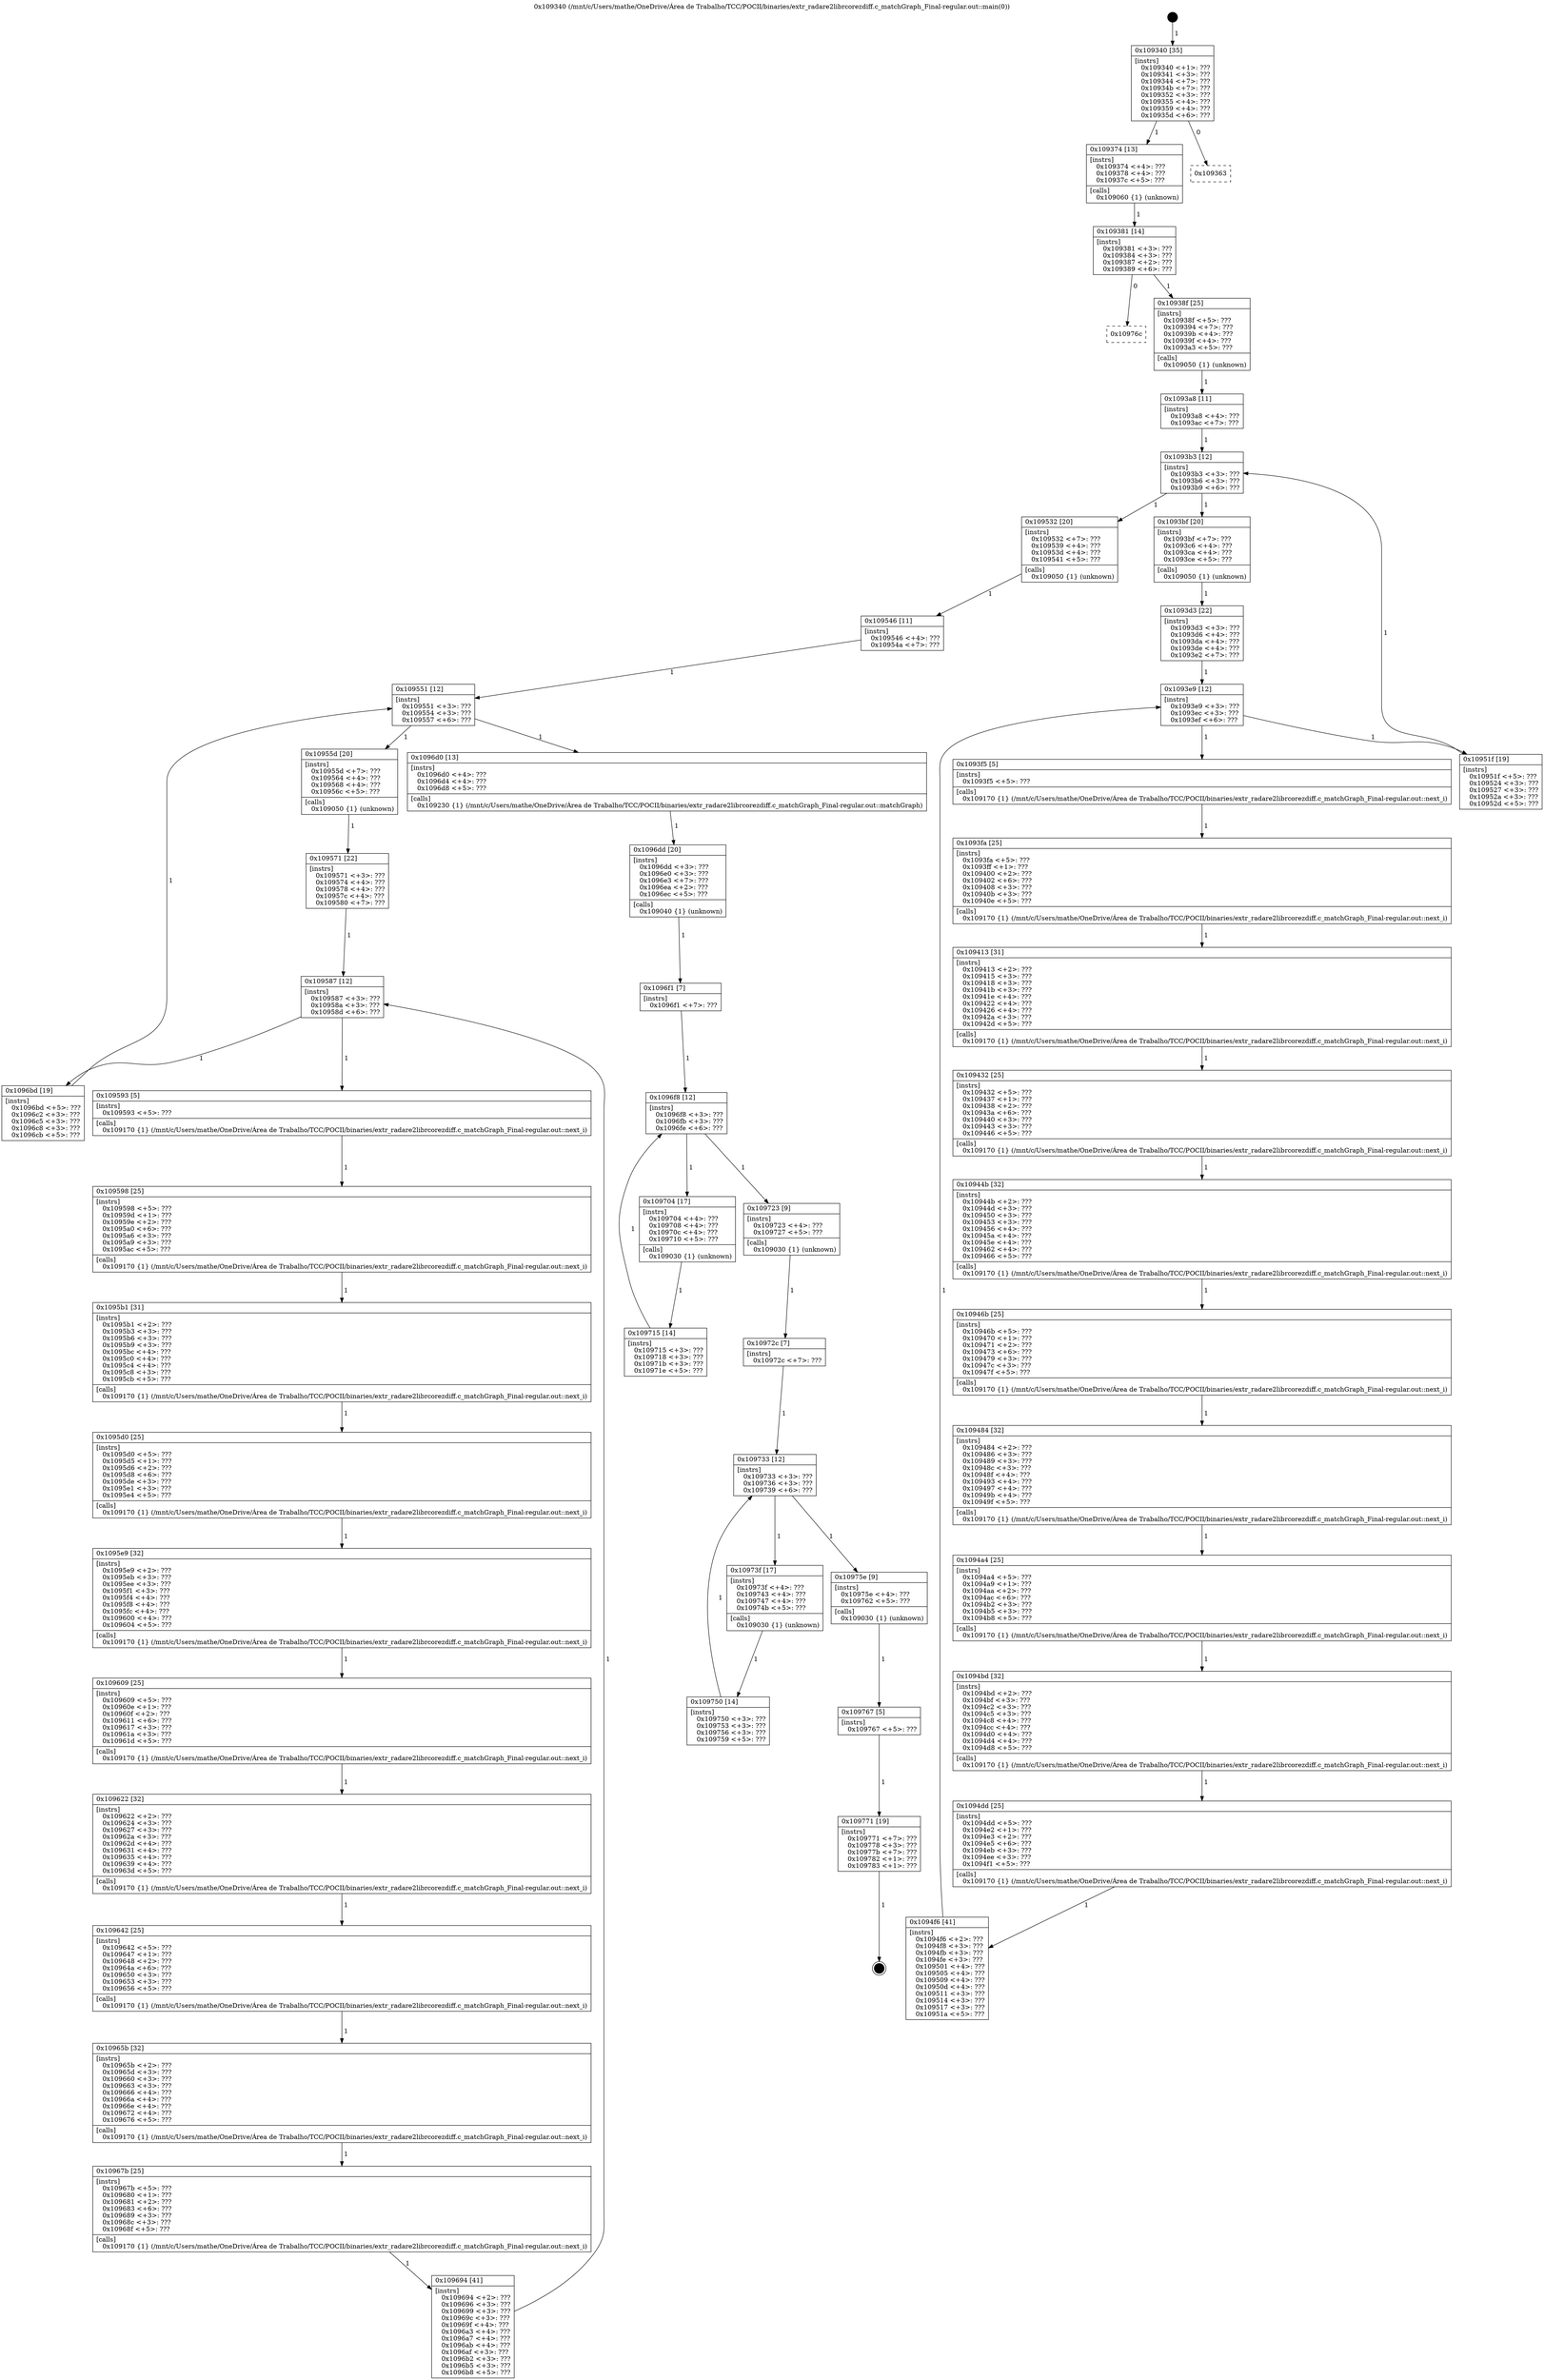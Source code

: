 digraph "0x109340" {
  label = "0x109340 (/mnt/c/Users/mathe/OneDrive/Área de Trabalho/TCC/POCII/binaries/extr_radare2librcorezdiff.c_matchGraph_Final-regular.out::main(0))"
  labelloc = "t"
  node[shape=record]

  Entry [label="",width=0.3,height=0.3,shape=circle,fillcolor=black,style=filled]
  "0x109340" [label="{
     0x109340 [35]\l
     | [instrs]\l
     &nbsp;&nbsp;0x109340 \<+1\>: ???\l
     &nbsp;&nbsp;0x109341 \<+3\>: ???\l
     &nbsp;&nbsp;0x109344 \<+7\>: ???\l
     &nbsp;&nbsp;0x10934b \<+7\>: ???\l
     &nbsp;&nbsp;0x109352 \<+3\>: ???\l
     &nbsp;&nbsp;0x109355 \<+4\>: ???\l
     &nbsp;&nbsp;0x109359 \<+4\>: ???\l
     &nbsp;&nbsp;0x10935d \<+6\>: ???\l
  }"]
  "0x109374" [label="{
     0x109374 [13]\l
     | [instrs]\l
     &nbsp;&nbsp;0x109374 \<+4\>: ???\l
     &nbsp;&nbsp;0x109378 \<+4\>: ???\l
     &nbsp;&nbsp;0x10937c \<+5\>: ???\l
     | [calls]\l
     &nbsp;&nbsp;0x109060 \{1\} (unknown)\l
  }"]
  "0x109363" [label="{
     0x109363\l
  }", style=dashed]
  "0x109381" [label="{
     0x109381 [14]\l
     | [instrs]\l
     &nbsp;&nbsp;0x109381 \<+3\>: ???\l
     &nbsp;&nbsp;0x109384 \<+3\>: ???\l
     &nbsp;&nbsp;0x109387 \<+2\>: ???\l
     &nbsp;&nbsp;0x109389 \<+6\>: ???\l
  }"]
  "0x10976c" [label="{
     0x10976c\l
  }", style=dashed]
  "0x10938f" [label="{
     0x10938f [25]\l
     | [instrs]\l
     &nbsp;&nbsp;0x10938f \<+5\>: ???\l
     &nbsp;&nbsp;0x109394 \<+7\>: ???\l
     &nbsp;&nbsp;0x10939b \<+4\>: ???\l
     &nbsp;&nbsp;0x10939f \<+4\>: ???\l
     &nbsp;&nbsp;0x1093a3 \<+5\>: ???\l
     | [calls]\l
     &nbsp;&nbsp;0x109050 \{1\} (unknown)\l
  }"]
  Exit [label="",width=0.3,height=0.3,shape=circle,fillcolor=black,style=filled,peripheries=2]
  "0x1093b3" [label="{
     0x1093b3 [12]\l
     | [instrs]\l
     &nbsp;&nbsp;0x1093b3 \<+3\>: ???\l
     &nbsp;&nbsp;0x1093b6 \<+3\>: ???\l
     &nbsp;&nbsp;0x1093b9 \<+6\>: ???\l
  }"]
  "0x109532" [label="{
     0x109532 [20]\l
     | [instrs]\l
     &nbsp;&nbsp;0x109532 \<+7\>: ???\l
     &nbsp;&nbsp;0x109539 \<+4\>: ???\l
     &nbsp;&nbsp;0x10953d \<+4\>: ???\l
     &nbsp;&nbsp;0x109541 \<+5\>: ???\l
     | [calls]\l
     &nbsp;&nbsp;0x109050 \{1\} (unknown)\l
  }"]
  "0x1093bf" [label="{
     0x1093bf [20]\l
     | [instrs]\l
     &nbsp;&nbsp;0x1093bf \<+7\>: ???\l
     &nbsp;&nbsp;0x1093c6 \<+4\>: ???\l
     &nbsp;&nbsp;0x1093ca \<+4\>: ???\l
     &nbsp;&nbsp;0x1093ce \<+5\>: ???\l
     | [calls]\l
     &nbsp;&nbsp;0x109050 \{1\} (unknown)\l
  }"]
  "0x1093e9" [label="{
     0x1093e9 [12]\l
     | [instrs]\l
     &nbsp;&nbsp;0x1093e9 \<+3\>: ???\l
     &nbsp;&nbsp;0x1093ec \<+3\>: ???\l
     &nbsp;&nbsp;0x1093ef \<+6\>: ???\l
  }"]
  "0x10951f" [label="{
     0x10951f [19]\l
     | [instrs]\l
     &nbsp;&nbsp;0x10951f \<+5\>: ???\l
     &nbsp;&nbsp;0x109524 \<+3\>: ???\l
     &nbsp;&nbsp;0x109527 \<+3\>: ???\l
     &nbsp;&nbsp;0x10952a \<+3\>: ???\l
     &nbsp;&nbsp;0x10952d \<+5\>: ???\l
  }"]
  "0x1093f5" [label="{
     0x1093f5 [5]\l
     | [instrs]\l
     &nbsp;&nbsp;0x1093f5 \<+5\>: ???\l
     | [calls]\l
     &nbsp;&nbsp;0x109170 \{1\} (/mnt/c/Users/mathe/OneDrive/Área de Trabalho/TCC/POCII/binaries/extr_radare2librcorezdiff.c_matchGraph_Final-regular.out::next_i)\l
  }"]
  "0x1093fa" [label="{
     0x1093fa [25]\l
     | [instrs]\l
     &nbsp;&nbsp;0x1093fa \<+5\>: ???\l
     &nbsp;&nbsp;0x1093ff \<+1\>: ???\l
     &nbsp;&nbsp;0x109400 \<+2\>: ???\l
     &nbsp;&nbsp;0x109402 \<+6\>: ???\l
     &nbsp;&nbsp;0x109408 \<+3\>: ???\l
     &nbsp;&nbsp;0x10940b \<+3\>: ???\l
     &nbsp;&nbsp;0x10940e \<+5\>: ???\l
     | [calls]\l
     &nbsp;&nbsp;0x109170 \{1\} (/mnt/c/Users/mathe/OneDrive/Área de Trabalho/TCC/POCII/binaries/extr_radare2librcorezdiff.c_matchGraph_Final-regular.out::next_i)\l
  }"]
  "0x109413" [label="{
     0x109413 [31]\l
     | [instrs]\l
     &nbsp;&nbsp;0x109413 \<+2\>: ???\l
     &nbsp;&nbsp;0x109415 \<+3\>: ???\l
     &nbsp;&nbsp;0x109418 \<+3\>: ???\l
     &nbsp;&nbsp;0x10941b \<+3\>: ???\l
     &nbsp;&nbsp;0x10941e \<+4\>: ???\l
     &nbsp;&nbsp;0x109422 \<+4\>: ???\l
     &nbsp;&nbsp;0x109426 \<+4\>: ???\l
     &nbsp;&nbsp;0x10942a \<+3\>: ???\l
     &nbsp;&nbsp;0x10942d \<+5\>: ???\l
     | [calls]\l
     &nbsp;&nbsp;0x109170 \{1\} (/mnt/c/Users/mathe/OneDrive/Área de Trabalho/TCC/POCII/binaries/extr_radare2librcorezdiff.c_matchGraph_Final-regular.out::next_i)\l
  }"]
  "0x109432" [label="{
     0x109432 [25]\l
     | [instrs]\l
     &nbsp;&nbsp;0x109432 \<+5\>: ???\l
     &nbsp;&nbsp;0x109437 \<+1\>: ???\l
     &nbsp;&nbsp;0x109438 \<+2\>: ???\l
     &nbsp;&nbsp;0x10943a \<+6\>: ???\l
     &nbsp;&nbsp;0x109440 \<+3\>: ???\l
     &nbsp;&nbsp;0x109443 \<+3\>: ???\l
     &nbsp;&nbsp;0x109446 \<+5\>: ???\l
     | [calls]\l
     &nbsp;&nbsp;0x109170 \{1\} (/mnt/c/Users/mathe/OneDrive/Área de Trabalho/TCC/POCII/binaries/extr_radare2librcorezdiff.c_matchGraph_Final-regular.out::next_i)\l
  }"]
  "0x10944b" [label="{
     0x10944b [32]\l
     | [instrs]\l
     &nbsp;&nbsp;0x10944b \<+2\>: ???\l
     &nbsp;&nbsp;0x10944d \<+3\>: ???\l
     &nbsp;&nbsp;0x109450 \<+3\>: ???\l
     &nbsp;&nbsp;0x109453 \<+3\>: ???\l
     &nbsp;&nbsp;0x109456 \<+4\>: ???\l
     &nbsp;&nbsp;0x10945a \<+4\>: ???\l
     &nbsp;&nbsp;0x10945e \<+4\>: ???\l
     &nbsp;&nbsp;0x109462 \<+4\>: ???\l
     &nbsp;&nbsp;0x109466 \<+5\>: ???\l
     | [calls]\l
     &nbsp;&nbsp;0x109170 \{1\} (/mnt/c/Users/mathe/OneDrive/Área de Trabalho/TCC/POCII/binaries/extr_radare2librcorezdiff.c_matchGraph_Final-regular.out::next_i)\l
  }"]
  "0x10946b" [label="{
     0x10946b [25]\l
     | [instrs]\l
     &nbsp;&nbsp;0x10946b \<+5\>: ???\l
     &nbsp;&nbsp;0x109470 \<+1\>: ???\l
     &nbsp;&nbsp;0x109471 \<+2\>: ???\l
     &nbsp;&nbsp;0x109473 \<+6\>: ???\l
     &nbsp;&nbsp;0x109479 \<+3\>: ???\l
     &nbsp;&nbsp;0x10947c \<+3\>: ???\l
     &nbsp;&nbsp;0x10947f \<+5\>: ???\l
     | [calls]\l
     &nbsp;&nbsp;0x109170 \{1\} (/mnt/c/Users/mathe/OneDrive/Área de Trabalho/TCC/POCII/binaries/extr_radare2librcorezdiff.c_matchGraph_Final-regular.out::next_i)\l
  }"]
  "0x109484" [label="{
     0x109484 [32]\l
     | [instrs]\l
     &nbsp;&nbsp;0x109484 \<+2\>: ???\l
     &nbsp;&nbsp;0x109486 \<+3\>: ???\l
     &nbsp;&nbsp;0x109489 \<+3\>: ???\l
     &nbsp;&nbsp;0x10948c \<+3\>: ???\l
     &nbsp;&nbsp;0x10948f \<+4\>: ???\l
     &nbsp;&nbsp;0x109493 \<+4\>: ???\l
     &nbsp;&nbsp;0x109497 \<+4\>: ???\l
     &nbsp;&nbsp;0x10949b \<+4\>: ???\l
     &nbsp;&nbsp;0x10949f \<+5\>: ???\l
     | [calls]\l
     &nbsp;&nbsp;0x109170 \{1\} (/mnt/c/Users/mathe/OneDrive/Área de Trabalho/TCC/POCII/binaries/extr_radare2librcorezdiff.c_matchGraph_Final-regular.out::next_i)\l
  }"]
  "0x1094a4" [label="{
     0x1094a4 [25]\l
     | [instrs]\l
     &nbsp;&nbsp;0x1094a4 \<+5\>: ???\l
     &nbsp;&nbsp;0x1094a9 \<+1\>: ???\l
     &nbsp;&nbsp;0x1094aa \<+2\>: ???\l
     &nbsp;&nbsp;0x1094ac \<+6\>: ???\l
     &nbsp;&nbsp;0x1094b2 \<+3\>: ???\l
     &nbsp;&nbsp;0x1094b5 \<+3\>: ???\l
     &nbsp;&nbsp;0x1094b8 \<+5\>: ???\l
     | [calls]\l
     &nbsp;&nbsp;0x109170 \{1\} (/mnt/c/Users/mathe/OneDrive/Área de Trabalho/TCC/POCII/binaries/extr_radare2librcorezdiff.c_matchGraph_Final-regular.out::next_i)\l
  }"]
  "0x1094bd" [label="{
     0x1094bd [32]\l
     | [instrs]\l
     &nbsp;&nbsp;0x1094bd \<+2\>: ???\l
     &nbsp;&nbsp;0x1094bf \<+3\>: ???\l
     &nbsp;&nbsp;0x1094c2 \<+3\>: ???\l
     &nbsp;&nbsp;0x1094c5 \<+3\>: ???\l
     &nbsp;&nbsp;0x1094c8 \<+4\>: ???\l
     &nbsp;&nbsp;0x1094cc \<+4\>: ???\l
     &nbsp;&nbsp;0x1094d0 \<+4\>: ???\l
     &nbsp;&nbsp;0x1094d4 \<+4\>: ???\l
     &nbsp;&nbsp;0x1094d8 \<+5\>: ???\l
     | [calls]\l
     &nbsp;&nbsp;0x109170 \{1\} (/mnt/c/Users/mathe/OneDrive/Área de Trabalho/TCC/POCII/binaries/extr_radare2librcorezdiff.c_matchGraph_Final-regular.out::next_i)\l
  }"]
  "0x1094dd" [label="{
     0x1094dd [25]\l
     | [instrs]\l
     &nbsp;&nbsp;0x1094dd \<+5\>: ???\l
     &nbsp;&nbsp;0x1094e2 \<+1\>: ???\l
     &nbsp;&nbsp;0x1094e3 \<+2\>: ???\l
     &nbsp;&nbsp;0x1094e5 \<+6\>: ???\l
     &nbsp;&nbsp;0x1094eb \<+3\>: ???\l
     &nbsp;&nbsp;0x1094ee \<+3\>: ???\l
     &nbsp;&nbsp;0x1094f1 \<+5\>: ???\l
     | [calls]\l
     &nbsp;&nbsp;0x109170 \{1\} (/mnt/c/Users/mathe/OneDrive/Área de Trabalho/TCC/POCII/binaries/extr_radare2librcorezdiff.c_matchGraph_Final-regular.out::next_i)\l
  }"]
  "0x1094f6" [label="{
     0x1094f6 [41]\l
     | [instrs]\l
     &nbsp;&nbsp;0x1094f6 \<+2\>: ???\l
     &nbsp;&nbsp;0x1094f8 \<+3\>: ???\l
     &nbsp;&nbsp;0x1094fb \<+3\>: ???\l
     &nbsp;&nbsp;0x1094fe \<+3\>: ???\l
     &nbsp;&nbsp;0x109501 \<+4\>: ???\l
     &nbsp;&nbsp;0x109505 \<+4\>: ???\l
     &nbsp;&nbsp;0x109509 \<+4\>: ???\l
     &nbsp;&nbsp;0x10950d \<+4\>: ???\l
     &nbsp;&nbsp;0x109511 \<+3\>: ???\l
     &nbsp;&nbsp;0x109514 \<+3\>: ???\l
     &nbsp;&nbsp;0x109517 \<+3\>: ???\l
     &nbsp;&nbsp;0x10951a \<+5\>: ???\l
  }"]
  "0x1093d3" [label="{
     0x1093d3 [22]\l
     | [instrs]\l
     &nbsp;&nbsp;0x1093d3 \<+3\>: ???\l
     &nbsp;&nbsp;0x1093d6 \<+4\>: ???\l
     &nbsp;&nbsp;0x1093da \<+4\>: ???\l
     &nbsp;&nbsp;0x1093de \<+4\>: ???\l
     &nbsp;&nbsp;0x1093e2 \<+7\>: ???\l
  }"]
  "0x109771" [label="{
     0x109771 [19]\l
     | [instrs]\l
     &nbsp;&nbsp;0x109771 \<+7\>: ???\l
     &nbsp;&nbsp;0x109778 \<+3\>: ???\l
     &nbsp;&nbsp;0x10977b \<+7\>: ???\l
     &nbsp;&nbsp;0x109782 \<+1\>: ???\l
     &nbsp;&nbsp;0x109783 \<+1\>: ???\l
  }"]
  "0x1093a8" [label="{
     0x1093a8 [11]\l
     | [instrs]\l
     &nbsp;&nbsp;0x1093a8 \<+4\>: ???\l
     &nbsp;&nbsp;0x1093ac \<+7\>: ???\l
  }"]
  "0x109551" [label="{
     0x109551 [12]\l
     | [instrs]\l
     &nbsp;&nbsp;0x109551 \<+3\>: ???\l
     &nbsp;&nbsp;0x109554 \<+3\>: ???\l
     &nbsp;&nbsp;0x109557 \<+6\>: ???\l
  }"]
  "0x1096d0" [label="{
     0x1096d0 [13]\l
     | [instrs]\l
     &nbsp;&nbsp;0x1096d0 \<+4\>: ???\l
     &nbsp;&nbsp;0x1096d4 \<+4\>: ???\l
     &nbsp;&nbsp;0x1096d8 \<+5\>: ???\l
     | [calls]\l
     &nbsp;&nbsp;0x109230 \{1\} (/mnt/c/Users/mathe/OneDrive/Área de Trabalho/TCC/POCII/binaries/extr_radare2librcorezdiff.c_matchGraph_Final-regular.out::matchGraph)\l
  }"]
  "0x10955d" [label="{
     0x10955d [20]\l
     | [instrs]\l
     &nbsp;&nbsp;0x10955d \<+7\>: ???\l
     &nbsp;&nbsp;0x109564 \<+4\>: ???\l
     &nbsp;&nbsp;0x109568 \<+4\>: ???\l
     &nbsp;&nbsp;0x10956c \<+5\>: ???\l
     | [calls]\l
     &nbsp;&nbsp;0x109050 \{1\} (unknown)\l
  }"]
  "0x109587" [label="{
     0x109587 [12]\l
     | [instrs]\l
     &nbsp;&nbsp;0x109587 \<+3\>: ???\l
     &nbsp;&nbsp;0x10958a \<+3\>: ???\l
     &nbsp;&nbsp;0x10958d \<+6\>: ???\l
  }"]
  "0x1096bd" [label="{
     0x1096bd [19]\l
     | [instrs]\l
     &nbsp;&nbsp;0x1096bd \<+5\>: ???\l
     &nbsp;&nbsp;0x1096c2 \<+3\>: ???\l
     &nbsp;&nbsp;0x1096c5 \<+3\>: ???\l
     &nbsp;&nbsp;0x1096c8 \<+3\>: ???\l
     &nbsp;&nbsp;0x1096cb \<+5\>: ???\l
  }"]
  "0x109593" [label="{
     0x109593 [5]\l
     | [instrs]\l
     &nbsp;&nbsp;0x109593 \<+5\>: ???\l
     | [calls]\l
     &nbsp;&nbsp;0x109170 \{1\} (/mnt/c/Users/mathe/OneDrive/Área de Trabalho/TCC/POCII/binaries/extr_radare2librcorezdiff.c_matchGraph_Final-regular.out::next_i)\l
  }"]
  "0x109598" [label="{
     0x109598 [25]\l
     | [instrs]\l
     &nbsp;&nbsp;0x109598 \<+5\>: ???\l
     &nbsp;&nbsp;0x10959d \<+1\>: ???\l
     &nbsp;&nbsp;0x10959e \<+2\>: ???\l
     &nbsp;&nbsp;0x1095a0 \<+6\>: ???\l
     &nbsp;&nbsp;0x1095a6 \<+3\>: ???\l
     &nbsp;&nbsp;0x1095a9 \<+3\>: ???\l
     &nbsp;&nbsp;0x1095ac \<+5\>: ???\l
     | [calls]\l
     &nbsp;&nbsp;0x109170 \{1\} (/mnt/c/Users/mathe/OneDrive/Área de Trabalho/TCC/POCII/binaries/extr_radare2librcorezdiff.c_matchGraph_Final-regular.out::next_i)\l
  }"]
  "0x1095b1" [label="{
     0x1095b1 [31]\l
     | [instrs]\l
     &nbsp;&nbsp;0x1095b1 \<+2\>: ???\l
     &nbsp;&nbsp;0x1095b3 \<+3\>: ???\l
     &nbsp;&nbsp;0x1095b6 \<+3\>: ???\l
     &nbsp;&nbsp;0x1095b9 \<+3\>: ???\l
     &nbsp;&nbsp;0x1095bc \<+4\>: ???\l
     &nbsp;&nbsp;0x1095c0 \<+4\>: ???\l
     &nbsp;&nbsp;0x1095c4 \<+4\>: ???\l
     &nbsp;&nbsp;0x1095c8 \<+3\>: ???\l
     &nbsp;&nbsp;0x1095cb \<+5\>: ???\l
     | [calls]\l
     &nbsp;&nbsp;0x109170 \{1\} (/mnt/c/Users/mathe/OneDrive/Área de Trabalho/TCC/POCII/binaries/extr_radare2librcorezdiff.c_matchGraph_Final-regular.out::next_i)\l
  }"]
  "0x1095d0" [label="{
     0x1095d0 [25]\l
     | [instrs]\l
     &nbsp;&nbsp;0x1095d0 \<+5\>: ???\l
     &nbsp;&nbsp;0x1095d5 \<+1\>: ???\l
     &nbsp;&nbsp;0x1095d6 \<+2\>: ???\l
     &nbsp;&nbsp;0x1095d8 \<+6\>: ???\l
     &nbsp;&nbsp;0x1095de \<+3\>: ???\l
     &nbsp;&nbsp;0x1095e1 \<+3\>: ???\l
     &nbsp;&nbsp;0x1095e4 \<+5\>: ???\l
     | [calls]\l
     &nbsp;&nbsp;0x109170 \{1\} (/mnt/c/Users/mathe/OneDrive/Área de Trabalho/TCC/POCII/binaries/extr_radare2librcorezdiff.c_matchGraph_Final-regular.out::next_i)\l
  }"]
  "0x1095e9" [label="{
     0x1095e9 [32]\l
     | [instrs]\l
     &nbsp;&nbsp;0x1095e9 \<+2\>: ???\l
     &nbsp;&nbsp;0x1095eb \<+3\>: ???\l
     &nbsp;&nbsp;0x1095ee \<+3\>: ???\l
     &nbsp;&nbsp;0x1095f1 \<+3\>: ???\l
     &nbsp;&nbsp;0x1095f4 \<+4\>: ???\l
     &nbsp;&nbsp;0x1095f8 \<+4\>: ???\l
     &nbsp;&nbsp;0x1095fc \<+4\>: ???\l
     &nbsp;&nbsp;0x109600 \<+4\>: ???\l
     &nbsp;&nbsp;0x109604 \<+5\>: ???\l
     | [calls]\l
     &nbsp;&nbsp;0x109170 \{1\} (/mnt/c/Users/mathe/OneDrive/Área de Trabalho/TCC/POCII/binaries/extr_radare2librcorezdiff.c_matchGraph_Final-regular.out::next_i)\l
  }"]
  "0x109609" [label="{
     0x109609 [25]\l
     | [instrs]\l
     &nbsp;&nbsp;0x109609 \<+5\>: ???\l
     &nbsp;&nbsp;0x10960e \<+1\>: ???\l
     &nbsp;&nbsp;0x10960f \<+2\>: ???\l
     &nbsp;&nbsp;0x109611 \<+6\>: ???\l
     &nbsp;&nbsp;0x109617 \<+3\>: ???\l
     &nbsp;&nbsp;0x10961a \<+3\>: ???\l
     &nbsp;&nbsp;0x10961d \<+5\>: ???\l
     | [calls]\l
     &nbsp;&nbsp;0x109170 \{1\} (/mnt/c/Users/mathe/OneDrive/Área de Trabalho/TCC/POCII/binaries/extr_radare2librcorezdiff.c_matchGraph_Final-regular.out::next_i)\l
  }"]
  "0x109622" [label="{
     0x109622 [32]\l
     | [instrs]\l
     &nbsp;&nbsp;0x109622 \<+2\>: ???\l
     &nbsp;&nbsp;0x109624 \<+3\>: ???\l
     &nbsp;&nbsp;0x109627 \<+3\>: ???\l
     &nbsp;&nbsp;0x10962a \<+3\>: ???\l
     &nbsp;&nbsp;0x10962d \<+4\>: ???\l
     &nbsp;&nbsp;0x109631 \<+4\>: ???\l
     &nbsp;&nbsp;0x109635 \<+4\>: ???\l
     &nbsp;&nbsp;0x109639 \<+4\>: ???\l
     &nbsp;&nbsp;0x10963d \<+5\>: ???\l
     | [calls]\l
     &nbsp;&nbsp;0x109170 \{1\} (/mnt/c/Users/mathe/OneDrive/Área de Trabalho/TCC/POCII/binaries/extr_radare2librcorezdiff.c_matchGraph_Final-regular.out::next_i)\l
  }"]
  "0x109642" [label="{
     0x109642 [25]\l
     | [instrs]\l
     &nbsp;&nbsp;0x109642 \<+5\>: ???\l
     &nbsp;&nbsp;0x109647 \<+1\>: ???\l
     &nbsp;&nbsp;0x109648 \<+2\>: ???\l
     &nbsp;&nbsp;0x10964a \<+6\>: ???\l
     &nbsp;&nbsp;0x109650 \<+3\>: ???\l
     &nbsp;&nbsp;0x109653 \<+3\>: ???\l
     &nbsp;&nbsp;0x109656 \<+5\>: ???\l
     | [calls]\l
     &nbsp;&nbsp;0x109170 \{1\} (/mnt/c/Users/mathe/OneDrive/Área de Trabalho/TCC/POCII/binaries/extr_radare2librcorezdiff.c_matchGraph_Final-regular.out::next_i)\l
  }"]
  "0x10965b" [label="{
     0x10965b [32]\l
     | [instrs]\l
     &nbsp;&nbsp;0x10965b \<+2\>: ???\l
     &nbsp;&nbsp;0x10965d \<+3\>: ???\l
     &nbsp;&nbsp;0x109660 \<+3\>: ???\l
     &nbsp;&nbsp;0x109663 \<+3\>: ???\l
     &nbsp;&nbsp;0x109666 \<+4\>: ???\l
     &nbsp;&nbsp;0x10966a \<+4\>: ???\l
     &nbsp;&nbsp;0x10966e \<+4\>: ???\l
     &nbsp;&nbsp;0x109672 \<+4\>: ???\l
     &nbsp;&nbsp;0x109676 \<+5\>: ???\l
     | [calls]\l
     &nbsp;&nbsp;0x109170 \{1\} (/mnt/c/Users/mathe/OneDrive/Área de Trabalho/TCC/POCII/binaries/extr_radare2librcorezdiff.c_matchGraph_Final-regular.out::next_i)\l
  }"]
  "0x10967b" [label="{
     0x10967b [25]\l
     | [instrs]\l
     &nbsp;&nbsp;0x10967b \<+5\>: ???\l
     &nbsp;&nbsp;0x109680 \<+1\>: ???\l
     &nbsp;&nbsp;0x109681 \<+2\>: ???\l
     &nbsp;&nbsp;0x109683 \<+6\>: ???\l
     &nbsp;&nbsp;0x109689 \<+3\>: ???\l
     &nbsp;&nbsp;0x10968c \<+3\>: ???\l
     &nbsp;&nbsp;0x10968f \<+5\>: ???\l
     | [calls]\l
     &nbsp;&nbsp;0x109170 \{1\} (/mnt/c/Users/mathe/OneDrive/Área de Trabalho/TCC/POCII/binaries/extr_radare2librcorezdiff.c_matchGraph_Final-regular.out::next_i)\l
  }"]
  "0x109694" [label="{
     0x109694 [41]\l
     | [instrs]\l
     &nbsp;&nbsp;0x109694 \<+2\>: ???\l
     &nbsp;&nbsp;0x109696 \<+3\>: ???\l
     &nbsp;&nbsp;0x109699 \<+3\>: ???\l
     &nbsp;&nbsp;0x10969c \<+3\>: ???\l
     &nbsp;&nbsp;0x10969f \<+4\>: ???\l
     &nbsp;&nbsp;0x1096a3 \<+4\>: ???\l
     &nbsp;&nbsp;0x1096a7 \<+4\>: ???\l
     &nbsp;&nbsp;0x1096ab \<+4\>: ???\l
     &nbsp;&nbsp;0x1096af \<+3\>: ???\l
     &nbsp;&nbsp;0x1096b2 \<+3\>: ???\l
     &nbsp;&nbsp;0x1096b5 \<+3\>: ???\l
     &nbsp;&nbsp;0x1096b8 \<+5\>: ???\l
  }"]
  "0x109571" [label="{
     0x109571 [22]\l
     | [instrs]\l
     &nbsp;&nbsp;0x109571 \<+3\>: ???\l
     &nbsp;&nbsp;0x109574 \<+4\>: ???\l
     &nbsp;&nbsp;0x109578 \<+4\>: ???\l
     &nbsp;&nbsp;0x10957c \<+4\>: ???\l
     &nbsp;&nbsp;0x109580 \<+7\>: ???\l
  }"]
  "0x109767" [label="{
     0x109767 [5]\l
     | [instrs]\l
     &nbsp;&nbsp;0x109767 \<+5\>: ???\l
  }"]
  "0x109546" [label="{
     0x109546 [11]\l
     | [instrs]\l
     &nbsp;&nbsp;0x109546 \<+4\>: ???\l
     &nbsp;&nbsp;0x10954a \<+7\>: ???\l
  }"]
  "0x1096dd" [label="{
     0x1096dd [20]\l
     | [instrs]\l
     &nbsp;&nbsp;0x1096dd \<+3\>: ???\l
     &nbsp;&nbsp;0x1096e0 \<+3\>: ???\l
     &nbsp;&nbsp;0x1096e3 \<+7\>: ???\l
     &nbsp;&nbsp;0x1096ea \<+2\>: ???\l
     &nbsp;&nbsp;0x1096ec \<+5\>: ???\l
     | [calls]\l
     &nbsp;&nbsp;0x109040 \{1\} (unknown)\l
  }"]
  "0x1096f8" [label="{
     0x1096f8 [12]\l
     | [instrs]\l
     &nbsp;&nbsp;0x1096f8 \<+3\>: ???\l
     &nbsp;&nbsp;0x1096fb \<+3\>: ???\l
     &nbsp;&nbsp;0x1096fe \<+6\>: ???\l
  }"]
  "0x109723" [label="{
     0x109723 [9]\l
     | [instrs]\l
     &nbsp;&nbsp;0x109723 \<+4\>: ???\l
     &nbsp;&nbsp;0x109727 \<+5\>: ???\l
     | [calls]\l
     &nbsp;&nbsp;0x109030 \{1\} (unknown)\l
  }"]
  "0x109704" [label="{
     0x109704 [17]\l
     | [instrs]\l
     &nbsp;&nbsp;0x109704 \<+4\>: ???\l
     &nbsp;&nbsp;0x109708 \<+4\>: ???\l
     &nbsp;&nbsp;0x10970c \<+4\>: ???\l
     &nbsp;&nbsp;0x109710 \<+5\>: ???\l
     | [calls]\l
     &nbsp;&nbsp;0x109030 \{1\} (unknown)\l
  }"]
  "0x109715" [label="{
     0x109715 [14]\l
     | [instrs]\l
     &nbsp;&nbsp;0x109715 \<+3\>: ???\l
     &nbsp;&nbsp;0x109718 \<+3\>: ???\l
     &nbsp;&nbsp;0x10971b \<+3\>: ???\l
     &nbsp;&nbsp;0x10971e \<+5\>: ???\l
  }"]
  "0x1096f1" [label="{
     0x1096f1 [7]\l
     | [instrs]\l
     &nbsp;&nbsp;0x1096f1 \<+7\>: ???\l
  }"]
  "0x109733" [label="{
     0x109733 [12]\l
     | [instrs]\l
     &nbsp;&nbsp;0x109733 \<+3\>: ???\l
     &nbsp;&nbsp;0x109736 \<+3\>: ???\l
     &nbsp;&nbsp;0x109739 \<+6\>: ???\l
  }"]
  "0x10975e" [label="{
     0x10975e [9]\l
     | [instrs]\l
     &nbsp;&nbsp;0x10975e \<+4\>: ???\l
     &nbsp;&nbsp;0x109762 \<+5\>: ???\l
     | [calls]\l
     &nbsp;&nbsp;0x109030 \{1\} (unknown)\l
  }"]
  "0x10973f" [label="{
     0x10973f [17]\l
     | [instrs]\l
     &nbsp;&nbsp;0x10973f \<+4\>: ???\l
     &nbsp;&nbsp;0x109743 \<+4\>: ???\l
     &nbsp;&nbsp;0x109747 \<+4\>: ???\l
     &nbsp;&nbsp;0x10974b \<+5\>: ???\l
     | [calls]\l
     &nbsp;&nbsp;0x109030 \{1\} (unknown)\l
  }"]
  "0x109750" [label="{
     0x109750 [14]\l
     | [instrs]\l
     &nbsp;&nbsp;0x109750 \<+3\>: ???\l
     &nbsp;&nbsp;0x109753 \<+3\>: ???\l
     &nbsp;&nbsp;0x109756 \<+3\>: ???\l
     &nbsp;&nbsp;0x109759 \<+5\>: ???\l
  }"]
  "0x10972c" [label="{
     0x10972c [7]\l
     | [instrs]\l
     &nbsp;&nbsp;0x10972c \<+7\>: ???\l
  }"]
  Entry -> "0x109340" [label=" 1"]
  "0x109340" -> "0x109374" [label=" 1"]
  "0x109340" -> "0x109363" [label=" 0"]
  "0x109374" -> "0x109381" [label=" 1"]
  "0x109381" -> "0x10976c" [label=" 0"]
  "0x109381" -> "0x10938f" [label=" 1"]
  "0x109771" -> Exit [label=" 1"]
  "0x10938f" -> "0x1093a8" [label=" 1"]
  "0x1093b3" -> "0x109532" [label=" 1"]
  "0x1093b3" -> "0x1093bf" [label=" 1"]
  "0x1093bf" -> "0x1093d3" [label=" 1"]
  "0x1093e9" -> "0x10951f" [label=" 1"]
  "0x1093e9" -> "0x1093f5" [label=" 1"]
  "0x1093f5" -> "0x1093fa" [label=" 1"]
  "0x1093fa" -> "0x109413" [label=" 1"]
  "0x109413" -> "0x109432" [label=" 1"]
  "0x109432" -> "0x10944b" [label=" 1"]
  "0x10944b" -> "0x10946b" [label=" 1"]
  "0x10946b" -> "0x109484" [label=" 1"]
  "0x109484" -> "0x1094a4" [label=" 1"]
  "0x1094a4" -> "0x1094bd" [label=" 1"]
  "0x1094bd" -> "0x1094dd" [label=" 1"]
  "0x1094dd" -> "0x1094f6" [label=" 1"]
  "0x1093d3" -> "0x1093e9" [label=" 1"]
  "0x1094f6" -> "0x1093e9" [label=" 1"]
  "0x109767" -> "0x109771" [label=" 1"]
  "0x1093a8" -> "0x1093b3" [label=" 1"]
  "0x10951f" -> "0x1093b3" [label=" 1"]
  "0x109532" -> "0x109546" [label=" 1"]
  "0x109551" -> "0x1096d0" [label=" 1"]
  "0x109551" -> "0x10955d" [label=" 1"]
  "0x10955d" -> "0x109571" [label=" 1"]
  "0x109587" -> "0x1096bd" [label=" 1"]
  "0x109587" -> "0x109593" [label=" 1"]
  "0x109593" -> "0x109598" [label=" 1"]
  "0x109598" -> "0x1095b1" [label=" 1"]
  "0x1095b1" -> "0x1095d0" [label=" 1"]
  "0x1095d0" -> "0x1095e9" [label=" 1"]
  "0x1095e9" -> "0x109609" [label=" 1"]
  "0x109609" -> "0x109622" [label=" 1"]
  "0x109622" -> "0x109642" [label=" 1"]
  "0x109642" -> "0x10965b" [label=" 1"]
  "0x10965b" -> "0x10967b" [label=" 1"]
  "0x10967b" -> "0x109694" [label=" 1"]
  "0x109571" -> "0x109587" [label=" 1"]
  "0x109694" -> "0x109587" [label=" 1"]
  "0x10975e" -> "0x109767" [label=" 1"]
  "0x109546" -> "0x109551" [label=" 1"]
  "0x1096bd" -> "0x109551" [label=" 1"]
  "0x1096d0" -> "0x1096dd" [label=" 1"]
  "0x1096dd" -> "0x1096f1" [label=" 1"]
  "0x1096f8" -> "0x109723" [label=" 1"]
  "0x1096f8" -> "0x109704" [label=" 1"]
  "0x109704" -> "0x109715" [label=" 1"]
  "0x1096f1" -> "0x1096f8" [label=" 1"]
  "0x109715" -> "0x1096f8" [label=" 1"]
  "0x109723" -> "0x10972c" [label=" 1"]
  "0x109733" -> "0x10975e" [label=" 1"]
  "0x109733" -> "0x10973f" [label=" 1"]
  "0x10973f" -> "0x109750" [label=" 1"]
  "0x10972c" -> "0x109733" [label=" 1"]
  "0x109750" -> "0x109733" [label=" 1"]
}

